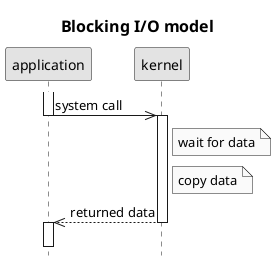 @startuml
title Blocking I/O model
hide footbox
skinparam monochrome true
skinparam titleFontSize 16
activate application
application->>kernel: system call
deactivate application
activate kernel
Note right of kernel: wait for data
Note right of kernel: copy data
kernel-->>application: returned data
deactivate kernel
activate application
||15||
@enduml
